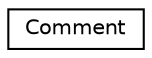 digraph "Graphical Class Hierarchy"
{
 // LATEX_PDF_SIZE
  edge [fontname="Helvetica",fontsize="10",labelfontname="Helvetica",labelfontsize="10"];
  node [fontname="Helvetica",fontsize="10",shape=record];
  rankdir="LR";
  Node0 [label="Comment",height=0.2,width=0.4,color="black", fillcolor="white", style="filled",URL="$classComment.html",tooltip=" "];
}
